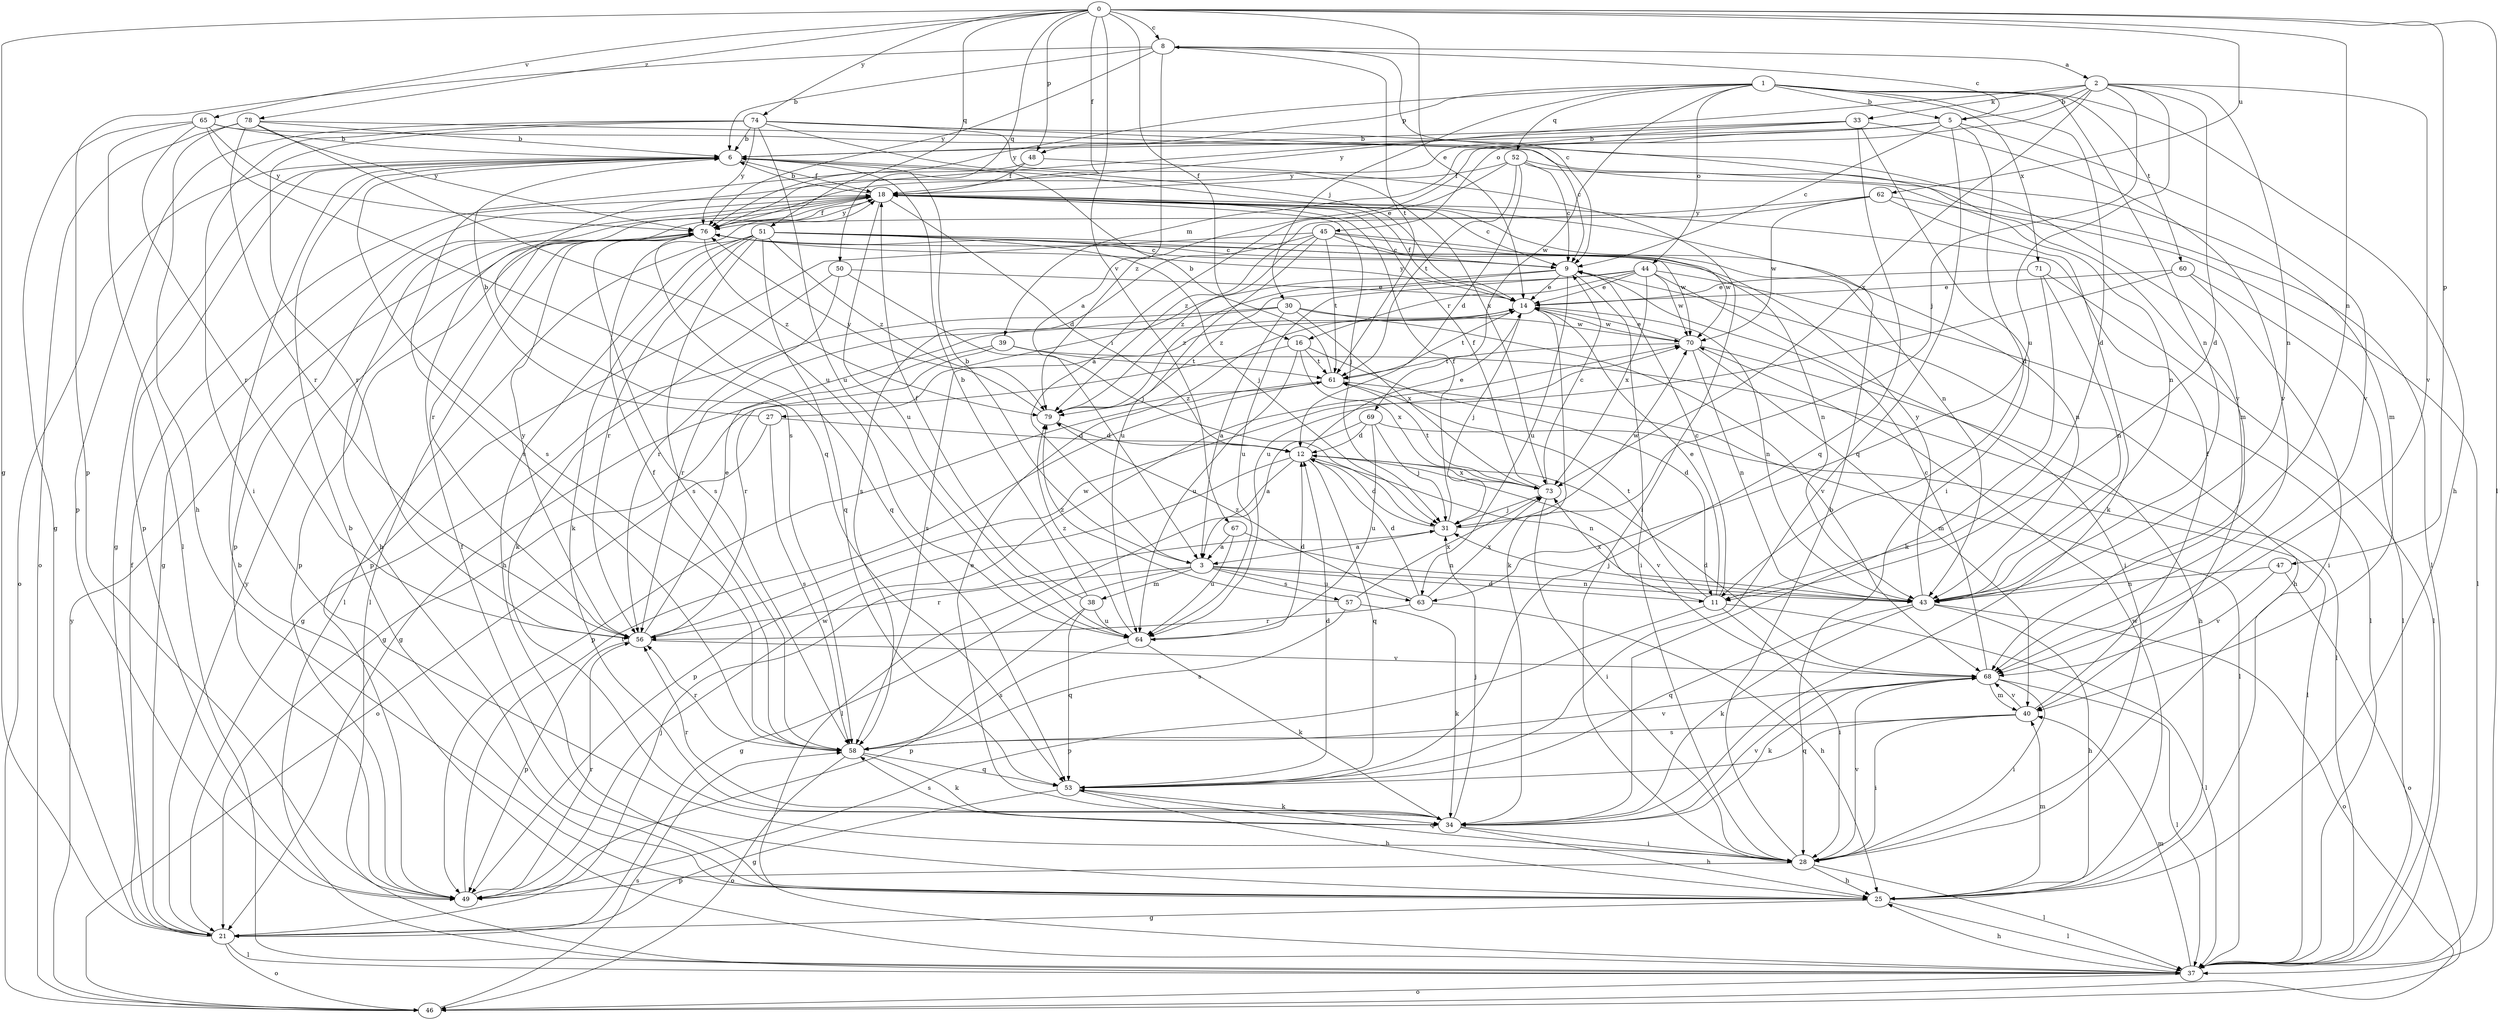 strict digraph  {
0;
1;
2;
3;
5;
6;
8;
9;
11;
12;
14;
16;
18;
21;
25;
27;
28;
30;
31;
33;
34;
37;
38;
39;
40;
43;
44;
45;
46;
47;
48;
49;
50;
51;
52;
53;
56;
57;
58;
60;
61;
62;
63;
64;
65;
67;
68;
69;
70;
71;
73;
74;
76;
78;
79;
0 -> 8  [label=c];
0 -> 14  [label=e];
0 -> 16  [label=f];
0 -> 18  [label=f];
0 -> 21  [label=g];
0 -> 37  [label=l];
0 -> 43  [label=n];
0 -> 47  [label=p];
0 -> 48  [label=p];
0 -> 50  [label=q];
0 -> 51  [label=q];
0 -> 62  [label=u];
0 -> 65  [label=v];
0 -> 67  [label=v];
0 -> 74  [label=y];
0 -> 78  [label=z];
1 -> 5  [label=b];
1 -> 11  [label=d];
1 -> 25  [label=h];
1 -> 30  [label=j];
1 -> 43  [label=n];
1 -> 44  [label=o];
1 -> 48  [label=p];
1 -> 52  [label=q];
1 -> 60  [label=t];
1 -> 69  [label=w];
1 -> 71  [label=x];
1 -> 76  [label=y];
2 -> 5  [label=b];
2 -> 11  [label=d];
2 -> 31  [label=j];
2 -> 33  [label=k];
2 -> 43  [label=n];
2 -> 45  [label=o];
2 -> 63  [label=u];
2 -> 68  [label=v];
2 -> 73  [label=x];
2 -> 76  [label=y];
3 -> 6  [label=b];
3 -> 11  [label=d];
3 -> 21  [label=g];
3 -> 38  [label=m];
3 -> 43  [label=n];
3 -> 56  [label=r];
3 -> 57  [label=s];
3 -> 63  [label=u];
5 -> 6  [label=b];
5 -> 8  [label=c];
5 -> 9  [label=c];
5 -> 11  [label=d];
5 -> 39  [label=m];
5 -> 53  [label=q];
5 -> 68  [label=v];
5 -> 79  [label=z];
6 -> 18  [label=f];
6 -> 21  [label=g];
6 -> 46  [label=o];
6 -> 49  [label=p];
6 -> 58  [label=s];
8 -> 2  [label=a];
8 -> 3  [label=a];
8 -> 6  [label=b];
8 -> 9  [label=c];
8 -> 49  [label=p];
8 -> 61  [label=t];
8 -> 76  [label=y];
9 -> 14  [label=e];
9 -> 25  [label=h];
9 -> 27  [label=i];
9 -> 28  [label=i];
9 -> 63  [label=u];
9 -> 79  [label=z];
11 -> 9  [label=c];
11 -> 14  [label=e];
11 -> 28  [label=i];
11 -> 37  [label=l];
11 -> 49  [label=p];
11 -> 61  [label=t];
11 -> 73  [label=x];
12 -> 14  [label=e];
12 -> 37  [label=l];
12 -> 43  [label=n];
12 -> 49  [label=p];
12 -> 53  [label=q];
12 -> 68  [label=v];
12 -> 73  [label=x];
14 -> 18  [label=f];
14 -> 31  [label=j];
14 -> 34  [label=k];
14 -> 43  [label=n];
14 -> 58  [label=s];
14 -> 61  [label=t];
14 -> 70  [label=w];
14 -> 76  [label=y];
16 -> 11  [label=d];
16 -> 21  [label=g];
16 -> 61  [label=t];
16 -> 64  [label=u];
16 -> 73  [label=x];
18 -> 6  [label=b];
18 -> 9  [label=c];
18 -> 12  [label=d];
18 -> 21  [label=g];
18 -> 25  [label=h];
18 -> 31  [label=j];
18 -> 43  [label=n];
18 -> 49  [label=p];
18 -> 56  [label=r];
18 -> 64  [label=u];
18 -> 76  [label=y];
21 -> 18  [label=f];
21 -> 31  [label=j];
21 -> 37  [label=l];
21 -> 46  [label=o];
21 -> 76  [label=y];
25 -> 6  [label=b];
25 -> 18  [label=f];
25 -> 21  [label=g];
25 -> 37  [label=l];
25 -> 40  [label=m];
25 -> 70  [label=w];
27 -> 6  [label=b];
27 -> 12  [label=d];
27 -> 46  [label=o];
27 -> 58  [label=s];
28 -> 6  [label=b];
28 -> 25  [label=h];
28 -> 37  [label=l];
28 -> 49  [label=p];
28 -> 53  [label=q];
28 -> 68  [label=v];
30 -> 3  [label=a];
30 -> 21  [label=g];
30 -> 56  [label=r];
30 -> 68  [label=v];
30 -> 70  [label=w];
30 -> 73  [label=x];
31 -> 3  [label=a];
31 -> 12  [label=d];
31 -> 18  [label=f];
31 -> 70  [label=w];
33 -> 6  [label=b];
33 -> 28  [label=i];
33 -> 53  [label=q];
33 -> 58  [label=s];
33 -> 68  [label=v];
33 -> 76  [label=y];
34 -> 14  [label=e];
34 -> 25  [label=h];
34 -> 28  [label=i];
34 -> 31  [label=j];
34 -> 56  [label=r];
34 -> 58  [label=s];
34 -> 68  [label=v];
37 -> 6  [label=b];
37 -> 25  [label=h];
37 -> 40  [label=m];
37 -> 46  [label=o];
38 -> 6  [label=b];
38 -> 18  [label=f];
38 -> 49  [label=p];
38 -> 53  [label=q];
38 -> 64  [label=u];
39 -> 21  [label=g];
39 -> 37  [label=l];
39 -> 56  [label=r];
39 -> 61  [label=t];
40 -> 18  [label=f];
40 -> 28  [label=i];
40 -> 53  [label=q];
40 -> 58  [label=s];
40 -> 68  [label=v];
43 -> 25  [label=h];
43 -> 31  [label=j];
43 -> 34  [label=k];
43 -> 46  [label=o];
43 -> 53  [label=q];
43 -> 76  [label=y];
44 -> 14  [label=e];
44 -> 28  [label=i];
44 -> 37  [label=l];
44 -> 64  [label=u];
44 -> 70  [label=w];
44 -> 73  [label=x];
44 -> 79  [label=z];
44 -> 16  [label=r];
45 -> 9  [label=c];
45 -> 43  [label=n];
45 -> 49  [label=p];
45 -> 58  [label=s];
45 -> 61  [label=t];
45 -> 64  [label=u];
45 -> 70  [label=w];
45 -> 79  [label=z];
46 -> 58  [label=s];
46 -> 76  [label=y];
47 -> 43  [label=n];
47 -> 46  [label=o];
47 -> 68  [label=v];
48 -> 18  [label=f];
48 -> 28  [label=i];
48 -> 58  [label=s];
49 -> 56  [label=r];
49 -> 61  [label=t];
49 -> 70  [label=w];
50 -> 14  [label=e];
50 -> 31  [label=j];
50 -> 34  [label=k];
50 -> 56  [label=r];
51 -> 9  [label=c];
51 -> 25  [label=h];
51 -> 31  [label=j];
51 -> 34  [label=k];
51 -> 37  [label=l];
51 -> 43  [label=n];
51 -> 53  [label=q];
51 -> 56  [label=r];
51 -> 58  [label=s];
51 -> 70  [label=w];
51 -> 79  [label=z];
52 -> 3  [label=a];
52 -> 9  [label=c];
52 -> 12  [label=d];
52 -> 18  [label=f];
52 -> 37  [label=l];
52 -> 43  [label=n];
52 -> 61  [label=t];
53 -> 12  [label=d];
53 -> 21  [label=g];
53 -> 25  [label=h];
53 -> 34  [label=k];
56 -> 14  [label=e];
56 -> 49  [label=p];
56 -> 68  [label=v];
56 -> 70  [label=w];
56 -> 76  [label=y];
57 -> 34  [label=k];
57 -> 58  [label=s];
57 -> 73  [label=x];
57 -> 79  [label=z];
58 -> 18  [label=f];
58 -> 34  [label=k];
58 -> 46  [label=o];
58 -> 53  [label=q];
58 -> 56  [label=r];
58 -> 68  [label=v];
60 -> 14  [label=e];
60 -> 28  [label=i];
60 -> 37  [label=l];
60 -> 64  [label=u];
61 -> 6  [label=b];
61 -> 37  [label=l];
61 -> 49  [label=p];
61 -> 79  [label=z];
62 -> 34  [label=k];
62 -> 37  [label=l];
62 -> 70  [label=w];
62 -> 76  [label=y];
62 -> 79  [label=z];
63 -> 12  [label=d];
63 -> 25  [label=h];
63 -> 56  [label=r];
63 -> 73  [label=x];
63 -> 79  [label=z];
64 -> 12  [label=d];
64 -> 34  [label=k];
64 -> 58  [label=s];
64 -> 79  [label=z];
65 -> 6  [label=b];
65 -> 21  [label=g];
65 -> 37  [label=l];
65 -> 53  [label=q];
65 -> 56  [label=r];
65 -> 68  [label=v];
65 -> 76  [label=y];
67 -> 3  [label=a];
67 -> 43  [label=n];
67 -> 64  [label=u];
68 -> 9  [label=c];
68 -> 12  [label=d];
68 -> 28  [label=i];
68 -> 34  [label=k];
68 -> 37  [label=l];
68 -> 40  [label=m];
69 -> 3  [label=a];
69 -> 12  [label=d];
69 -> 31  [label=j];
69 -> 37  [label=l];
69 -> 64  [label=u];
70 -> 14  [label=e];
70 -> 25  [label=h];
70 -> 40  [label=m];
70 -> 43  [label=n];
70 -> 61  [label=t];
71 -> 14  [label=e];
71 -> 34  [label=k];
71 -> 37  [label=l];
71 -> 43  [label=n];
73 -> 9  [label=c];
73 -> 18  [label=f];
73 -> 28  [label=i];
73 -> 31  [label=j];
73 -> 61  [label=t];
74 -> 6  [label=b];
74 -> 9  [label=c];
74 -> 14  [label=e];
74 -> 28  [label=i];
74 -> 40  [label=m];
74 -> 49  [label=p];
74 -> 56  [label=r];
74 -> 64  [label=u];
74 -> 73  [label=x];
74 -> 76  [label=y];
76 -> 9  [label=c];
76 -> 18  [label=f];
76 -> 37  [label=l];
76 -> 49  [label=p];
76 -> 53  [label=q];
76 -> 58  [label=s];
76 -> 79  [label=z];
78 -> 6  [label=b];
78 -> 25  [label=h];
78 -> 40  [label=m];
78 -> 46  [label=o];
78 -> 56  [label=r];
78 -> 64  [label=u];
78 -> 76  [label=y];
79 -> 12  [label=d];
79 -> 76  [label=y];
}
